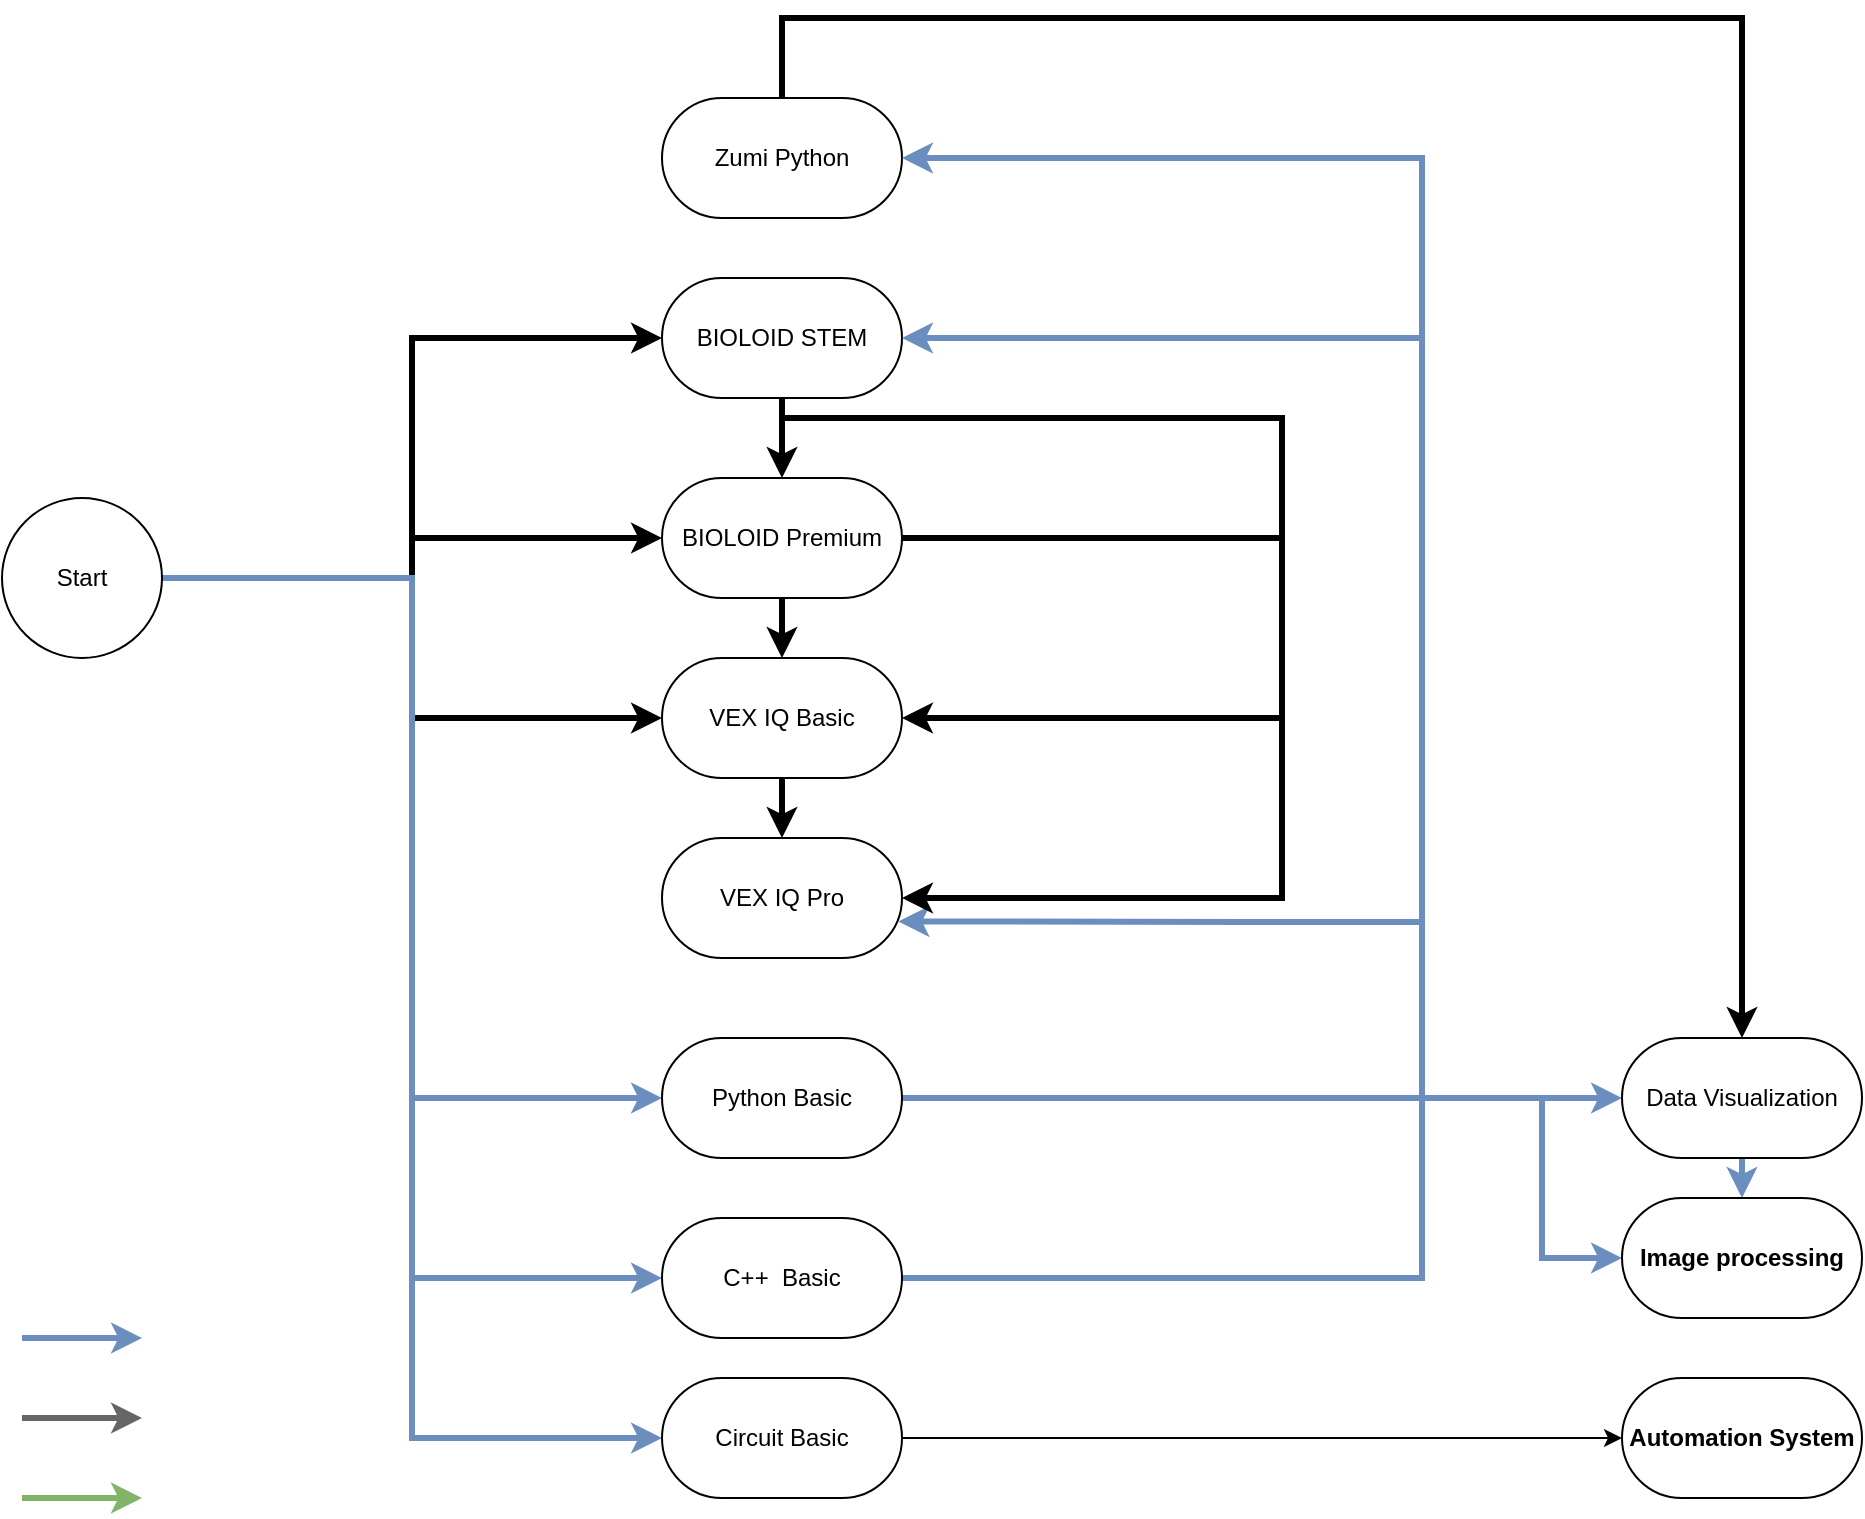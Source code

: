 <mxfile version="21.7.2" type="github">
  <diagram name="Page-1" id="Ta-tP-vgKMGgS2tbCbx0">
    <mxGraphModel dx="1122" dy="761" grid="1" gridSize="10" guides="1" tooltips="1" connect="1" arrows="1" fold="1" page="1" pageScale="1" pageWidth="1600" pageHeight="900" background="none" math="0" shadow="0">
      <root>
        <mxCell id="0" />
        <mxCell id="1" parent="0" />
        <mxCell id="2yxcCC73mM3outTDiwKw-28" style="edgeStyle=orthogonalEdgeStyle;rounded=0;orthogonalLoop=1;jettySize=auto;html=1;exitX=0.5;exitY=0;exitDx=0;exitDy=0;entryX=0.5;entryY=0;entryDx=0;entryDy=0;strokeWidth=3;" edge="1" parent="1" source="2yxcCC73mM3outTDiwKw-1" target="2yxcCC73mM3outTDiwKw-12">
          <mxGeometry relative="1" as="geometry">
            <Array as="points">
              <mxPoint x="410" y="40" />
              <mxPoint x="890" y="40" />
            </Array>
          </mxGeometry>
        </mxCell>
        <mxCell id="2yxcCC73mM3outTDiwKw-1" value="Zumi Python" style="rounded=1;whiteSpace=wrap;html=1;arcSize=50;" vertex="1" parent="1">
          <mxGeometry x="350" y="80" width="120" height="60" as="geometry" />
        </mxCell>
        <mxCell id="2yxcCC73mM3outTDiwKw-27" style="edgeStyle=orthogonalEdgeStyle;rounded=0;orthogonalLoop=1;jettySize=auto;html=1;exitX=0.5;exitY=1;exitDx=0;exitDy=0;strokeWidth=3;" edge="1" parent="1" source="2yxcCC73mM3outTDiwKw-2" target="2yxcCC73mM3outTDiwKw-3">
          <mxGeometry relative="1" as="geometry" />
        </mxCell>
        <mxCell id="2yxcCC73mM3outTDiwKw-2" value="BIOLOID STEM" style="rounded=1;whiteSpace=wrap;html=1;arcSize=50;" vertex="1" parent="1">
          <mxGeometry x="350" y="170" width="120" height="60" as="geometry" />
        </mxCell>
        <mxCell id="2yxcCC73mM3outTDiwKw-25" style="edgeStyle=orthogonalEdgeStyle;rounded=0;orthogonalLoop=1;jettySize=auto;html=1;exitX=0.5;exitY=1;exitDx=0;exitDy=0;strokeWidth=3;" edge="1" parent="1" source="2yxcCC73mM3outTDiwKw-3" target="2yxcCC73mM3outTDiwKw-6">
          <mxGeometry relative="1" as="geometry" />
        </mxCell>
        <mxCell id="2yxcCC73mM3outTDiwKw-3" value="BIOLOID Premium" style="rounded=1;whiteSpace=wrap;html=1;arcSize=50;" vertex="1" parent="1">
          <mxGeometry x="350" y="270" width="120" height="60" as="geometry" />
        </mxCell>
        <mxCell id="2yxcCC73mM3outTDiwKw-5" value="VEX IQ Pro" style="rounded=1;whiteSpace=wrap;html=1;arcSize=50;" vertex="1" parent="1">
          <mxGeometry x="350" y="450" width="120" height="60" as="geometry" />
        </mxCell>
        <mxCell id="2yxcCC73mM3outTDiwKw-22" style="edgeStyle=orthogonalEdgeStyle;rounded=0;orthogonalLoop=1;jettySize=auto;html=1;exitX=0.5;exitY=1;exitDx=0;exitDy=0;entryX=0.5;entryY=0;entryDx=0;entryDy=0;strokeWidth=3;" edge="1" parent="1" source="2yxcCC73mM3outTDiwKw-6" target="2yxcCC73mM3outTDiwKw-5">
          <mxGeometry relative="1" as="geometry" />
        </mxCell>
        <mxCell id="2yxcCC73mM3outTDiwKw-6" value="VEX IQ Basic" style="rounded=1;whiteSpace=wrap;html=1;arcSize=50;" vertex="1" parent="1">
          <mxGeometry x="350" y="360" width="120" height="60" as="geometry" />
        </mxCell>
        <mxCell id="2yxcCC73mM3outTDiwKw-17" style="edgeStyle=orthogonalEdgeStyle;rounded=0;orthogonalLoop=1;jettySize=auto;html=1;exitX=1;exitY=0.5;exitDx=0;exitDy=0;entryX=0;entryY=0.5;entryDx=0;entryDy=0;fillColor=#dae8fc;strokeColor=#6c8ebf;strokeWidth=3;" edge="1" parent="1" source="2yxcCC73mM3outTDiwKw-7" target="2yxcCC73mM3outTDiwKw-10">
          <mxGeometry relative="1" as="geometry" />
        </mxCell>
        <mxCell id="2yxcCC73mM3outTDiwKw-18" style="edgeStyle=orthogonalEdgeStyle;rounded=0;orthogonalLoop=1;jettySize=auto;html=1;exitX=1;exitY=0.5;exitDx=0;exitDy=0;entryX=0;entryY=0.5;entryDx=0;entryDy=0;strokeWidth=3;" edge="1" parent="1" source="2yxcCC73mM3outTDiwKw-7" target="2yxcCC73mM3outTDiwKw-2">
          <mxGeometry relative="1" as="geometry" />
        </mxCell>
        <mxCell id="2yxcCC73mM3outTDiwKw-20" style="edgeStyle=orthogonalEdgeStyle;rounded=0;orthogonalLoop=1;jettySize=auto;html=1;exitX=1;exitY=0.5;exitDx=0;exitDy=0;entryX=0;entryY=0.5;entryDx=0;entryDy=0;strokeWidth=3;" edge="1" parent="1" source="2yxcCC73mM3outTDiwKw-7" target="2yxcCC73mM3outTDiwKw-3">
          <mxGeometry relative="1" as="geometry" />
        </mxCell>
        <mxCell id="2yxcCC73mM3outTDiwKw-23" style="edgeStyle=orthogonalEdgeStyle;rounded=0;orthogonalLoop=1;jettySize=auto;html=1;exitX=1;exitY=0.5;exitDx=0;exitDy=0;entryX=0;entryY=0.5;entryDx=0;entryDy=0;strokeWidth=3;fillColor=#dae8fc;strokeColor=#6c8ebf;" edge="1" parent="1" source="2yxcCC73mM3outTDiwKw-7" target="2yxcCC73mM3outTDiwKw-13">
          <mxGeometry relative="1" as="geometry" />
        </mxCell>
        <mxCell id="2yxcCC73mM3outTDiwKw-21" style="edgeStyle=orthogonalEdgeStyle;rounded=0;orthogonalLoop=1;jettySize=auto;html=1;exitX=1;exitY=0.5;exitDx=0;exitDy=0;strokeWidth=3;" edge="1" parent="1" source="2yxcCC73mM3outTDiwKw-7" target="2yxcCC73mM3outTDiwKw-6">
          <mxGeometry relative="1" as="geometry" />
        </mxCell>
        <mxCell id="2yxcCC73mM3outTDiwKw-41" style="edgeStyle=orthogonalEdgeStyle;rounded=0;orthogonalLoop=1;jettySize=auto;html=1;exitX=1;exitY=0.5;exitDx=0;exitDy=0;entryX=0;entryY=0.5;entryDx=0;entryDy=0;fillColor=#dae8fc;strokeColor=#6c8ebf;strokeWidth=3;" edge="1" parent="1" source="2yxcCC73mM3outTDiwKw-7" target="2yxcCC73mM3outTDiwKw-39">
          <mxGeometry relative="1" as="geometry" />
        </mxCell>
        <mxCell id="2yxcCC73mM3outTDiwKw-7" value="Start" style="ellipse;whiteSpace=wrap;html=1;aspect=fixed;" vertex="1" parent="1">
          <mxGeometry x="20" y="280" width="80" height="80" as="geometry" />
        </mxCell>
        <mxCell id="2yxcCC73mM3outTDiwKw-8" value="" style="endArrow=classic;html=1;rounded=0;strokeWidth=3;fillColor=#dae8fc;strokeColor=#6c8ebf;" edge="1" parent="1">
          <mxGeometry width="50" height="50" relative="1" as="geometry">
            <mxPoint x="30" y="700" as="sourcePoint" />
            <mxPoint x="90" y="700" as="targetPoint" />
          </mxGeometry>
        </mxCell>
        <mxCell id="2yxcCC73mM3outTDiwKw-9" value="" style="endArrow=classic;html=1;rounded=0;strokeWidth=3;fillColor=#f5f5f5;strokeColor=#666666;" edge="1" parent="1">
          <mxGeometry width="50" height="50" relative="1" as="geometry">
            <mxPoint x="30" y="740" as="sourcePoint" />
            <mxPoint x="90" y="740" as="targetPoint" />
          </mxGeometry>
        </mxCell>
        <mxCell id="2yxcCC73mM3outTDiwKw-14" style="edgeStyle=orthogonalEdgeStyle;rounded=0;orthogonalLoop=1;jettySize=auto;html=1;exitX=1;exitY=0.5;exitDx=0;exitDy=0;fillColor=#dae8fc;strokeColor=#6c8ebf;strokeWidth=3;" edge="1" parent="1" source="2yxcCC73mM3outTDiwKw-10" target="2yxcCC73mM3outTDiwKw-12">
          <mxGeometry relative="1" as="geometry" />
        </mxCell>
        <mxCell id="2yxcCC73mM3outTDiwKw-16" style="edgeStyle=orthogonalEdgeStyle;rounded=0;orthogonalLoop=1;jettySize=auto;html=1;exitX=1;exitY=0.5;exitDx=0;exitDy=0;strokeWidth=3;fillColor=#dae8fc;strokeColor=#6c8ebf;" edge="1" parent="1">
          <mxGeometry relative="1" as="geometry">
            <mxPoint x="460" y="580" as="sourcePoint" />
            <mxPoint x="470" y="110" as="targetPoint" />
            <Array as="points">
              <mxPoint x="730" y="580" />
              <mxPoint x="730" y="110" />
            </Array>
          </mxGeometry>
        </mxCell>
        <mxCell id="2yxcCC73mM3outTDiwKw-31" style="edgeStyle=orthogonalEdgeStyle;rounded=0;orthogonalLoop=1;jettySize=auto;html=1;exitX=1;exitY=0.5;exitDx=0;exitDy=0;entryX=0.985;entryY=0.695;entryDx=0;entryDy=0;entryPerimeter=0;strokeWidth=3;fillColor=#dae8fc;strokeColor=#6c8ebf;" edge="1" parent="1" source="2yxcCC73mM3outTDiwKw-10" target="2yxcCC73mM3outTDiwKw-5">
          <mxGeometry relative="1" as="geometry">
            <Array as="points">
              <mxPoint x="730" y="580" />
              <mxPoint x="730" y="492" />
              <mxPoint x="640" y="492" />
            </Array>
          </mxGeometry>
        </mxCell>
        <mxCell id="2yxcCC73mM3outTDiwKw-33" style="edgeStyle=orthogonalEdgeStyle;rounded=0;orthogonalLoop=1;jettySize=auto;html=1;exitX=1;exitY=0.5;exitDx=0;exitDy=0;entryX=0;entryY=0.5;entryDx=0;entryDy=0;fillColor=#dae8fc;strokeColor=#6c8ebf;strokeWidth=3;" edge="1" parent="1" source="2yxcCC73mM3outTDiwKw-10" target="2yxcCC73mM3outTDiwKw-32">
          <mxGeometry relative="1" as="geometry">
            <Array as="points">
              <mxPoint x="790" y="580" />
              <mxPoint x="790" y="660" />
            </Array>
          </mxGeometry>
        </mxCell>
        <mxCell id="2yxcCC73mM3outTDiwKw-10" value="Python Basic" style="rounded=1;whiteSpace=wrap;html=1;arcSize=50;" vertex="1" parent="1">
          <mxGeometry x="350" y="550" width="120" height="60" as="geometry" />
        </mxCell>
        <mxCell id="2yxcCC73mM3outTDiwKw-11" value="" style="endArrow=classic;html=1;rounded=0;strokeWidth=3;fillColor=#d5e8d4;strokeColor=#82b366;" edge="1" parent="1">
          <mxGeometry width="50" height="50" relative="1" as="geometry">
            <mxPoint x="30" y="780" as="sourcePoint" />
            <mxPoint x="90" y="780" as="targetPoint" />
          </mxGeometry>
        </mxCell>
        <mxCell id="2yxcCC73mM3outTDiwKw-34" style="edgeStyle=orthogonalEdgeStyle;rounded=0;orthogonalLoop=1;jettySize=auto;html=1;exitX=0.5;exitY=1;exitDx=0;exitDy=0;entryX=0.5;entryY=0;entryDx=0;entryDy=0;fillColor=#dae8fc;strokeColor=#6c8ebf;strokeWidth=3;" edge="1" parent="1" source="2yxcCC73mM3outTDiwKw-12" target="2yxcCC73mM3outTDiwKw-32">
          <mxGeometry relative="1" as="geometry" />
        </mxCell>
        <mxCell id="2yxcCC73mM3outTDiwKw-12" value="Data Visualization" style="rounded=1;whiteSpace=wrap;html=1;arcSize=50;" vertex="1" parent="1">
          <mxGeometry x="830" y="550" width="120" height="60" as="geometry" />
        </mxCell>
        <mxCell id="2yxcCC73mM3outTDiwKw-24" style="edgeStyle=orthogonalEdgeStyle;rounded=0;orthogonalLoop=1;jettySize=auto;html=1;exitX=1;exitY=0.5;exitDx=0;exitDy=0;entryX=1;entryY=0.5;entryDx=0;entryDy=0;fillColor=#dae8fc;strokeColor=#6c8ebf;strokeWidth=3;" edge="1" parent="1" source="2yxcCC73mM3outTDiwKw-13" target="2yxcCC73mM3outTDiwKw-2">
          <mxGeometry relative="1" as="geometry">
            <Array as="points">
              <mxPoint x="730" y="670" />
              <mxPoint x="730" y="200" />
            </Array>
          </mxGeometry>
        </mxCell>
        <mxCell id="2yxcCC73mM3outTDiwKw-13" value="C++ &amp;nbsp;Basic" style="rounded=1;whiteSpace=wrap;html=1;arcSize=50;" vertex="1" parent="1">
          <mxGeometry x="350" y="640" width="120" height="60" as="geometry" />
        </mxCell>
        <mxCell id="2yxcCC73mM3outTDiwKw-26" style="edgeStyle=orthogonalEdgeStyle;rounded=0;orthogonalLoop=1;jettySize=auto;html=1;exitX=0.5;exitY=1;exitDx=0;exitDy=0;entryX=1;entryY=0.5;entryDx=0;entryDy=0;strokeWidth=3;" edge="1" parent="1" source="2yxcCC73mM3outTDiwKw-2" target="2yxcCC73mM3outTDiwKw-6">
          <mxGeometry relative="1" as="geometry">
            <Array as="points">
              <mxPoint x="410" y="240" />
              <mxPoint x="660" y="240" />
              <mxPoint x="660" y="390" />
            </Array>
          </mxGeometry>
        </mxCell>
        <mxCell id="2yxcCC73mM3outTDiwKw-30" style="edgeStyle=orthogonalEdgeStyle;rounded=0;orthogonalLoop=1;jettySize=auto;html=1;exitX=1;exitY=0.5;exitDx=0;exitDy=0;entryX=1;entryY=0.5;entryDx=0;entryDy=0;strokeWidth=3;" edge="1" parent="1" source="2yxcCC73mM3outTDiwKw-3" target="2yxcCC73mM3outTDiwKw-5">
          <mxGeometry relative="1" as="geometry">
            <Array as="points">
              <mxPoint x="660" y="300" />
              <mxPoint x="660" y="480" />
            </Array>
          </mxGeometry>
        </mxCell>
        <mxCell id="2yxcCC73mM3outTDiwKw-32" value="Image processing" style="rounded=1;whiteSpace=wrap;html=1;arcSize=50;fontStyle=1" vertex="1" parent="1">
          <mxGeometry x="830" y="630" width="120" height="60" as="geometry" />
        </mxCell>
        <mxCell id="2yxcCC73mM3outTDiwKw-35" value="Automation System" style="rounded=1;whiteSpace=wrap;html=1;arcSize=50;fontStyle=1" vertex="1" parent="1">
          <mxGeometry x="830" y="720" width="120" height="60" as="geometry" />
        </mxCell>
        <mxCell id="2yxcCC73mM3outTDiwKw-40" style="edgeStyle=orthogonalEdgeStyle;rounded=0;orthogonalLoop=1;jettySize=auto;html=1;exitX=1;exitY=0.5;exitDx=0;exitDy=0;" edge="1" parent="1" source="2yxcCC73mM3outTDiwKw-39" target="2yxcCC73mM3outTDiwKw-35">
          <mxGeometry relative="1" as="geometry" />
        </mxCell>
        <mxCell id="2yxcCC73mM3outTDiwKw-39" value="Circuit Basic" style="rounded=1;whiteSpace=wrap;html=1;arcSize=50;" vertex="1" parent="1">
          <mxGeometry x="350" y="720" width="120" height="60" as="geometry" />
        </mxCell>
      </root>
    </mxGraphModel>
  </diagram>
</mxfile>
